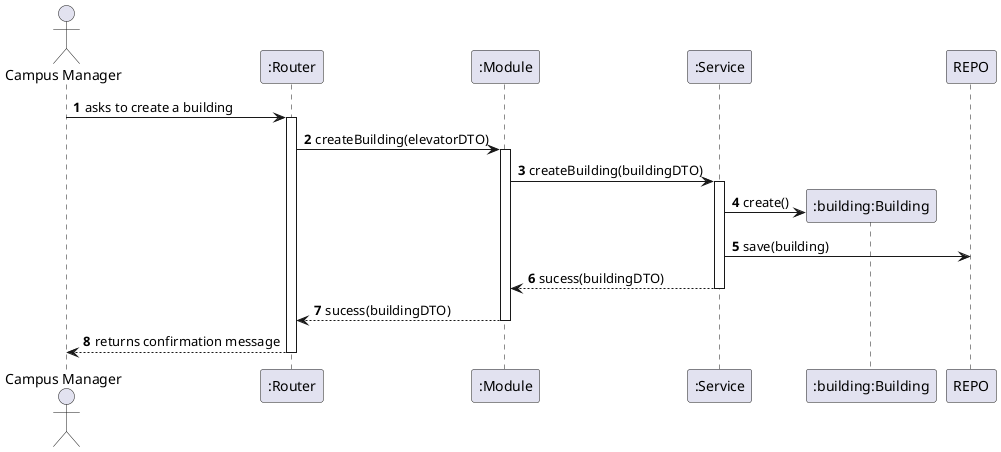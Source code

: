 @startuml _process-view
autonumber
actor CM as "Campus Manager"

participant ROUTE as ":Router"
participant CTRL as ":Module"
participant SRV as ":Service"
participant BUILD as ":building:Building"

CM -> ROUTE : asks to create a building
activate ROUTE

ROUTE -> CTRL : createBuilding(elevatorDTO)
activate CTRL
CTRL -> SRV : createBuilding(buildingDTO)
activate SRV
SRV -> BUILD** : create()
SRV -> REPO : save(building)
SRV --> CTRL : sucess(buildingDTO)
deactivate SRV
CTRL --> ROUTE : sucess(buildingDTO)
deactivate CTRL
ROUTE --> CM : returns confirmation message
deactivate ROUTE

@enduml
